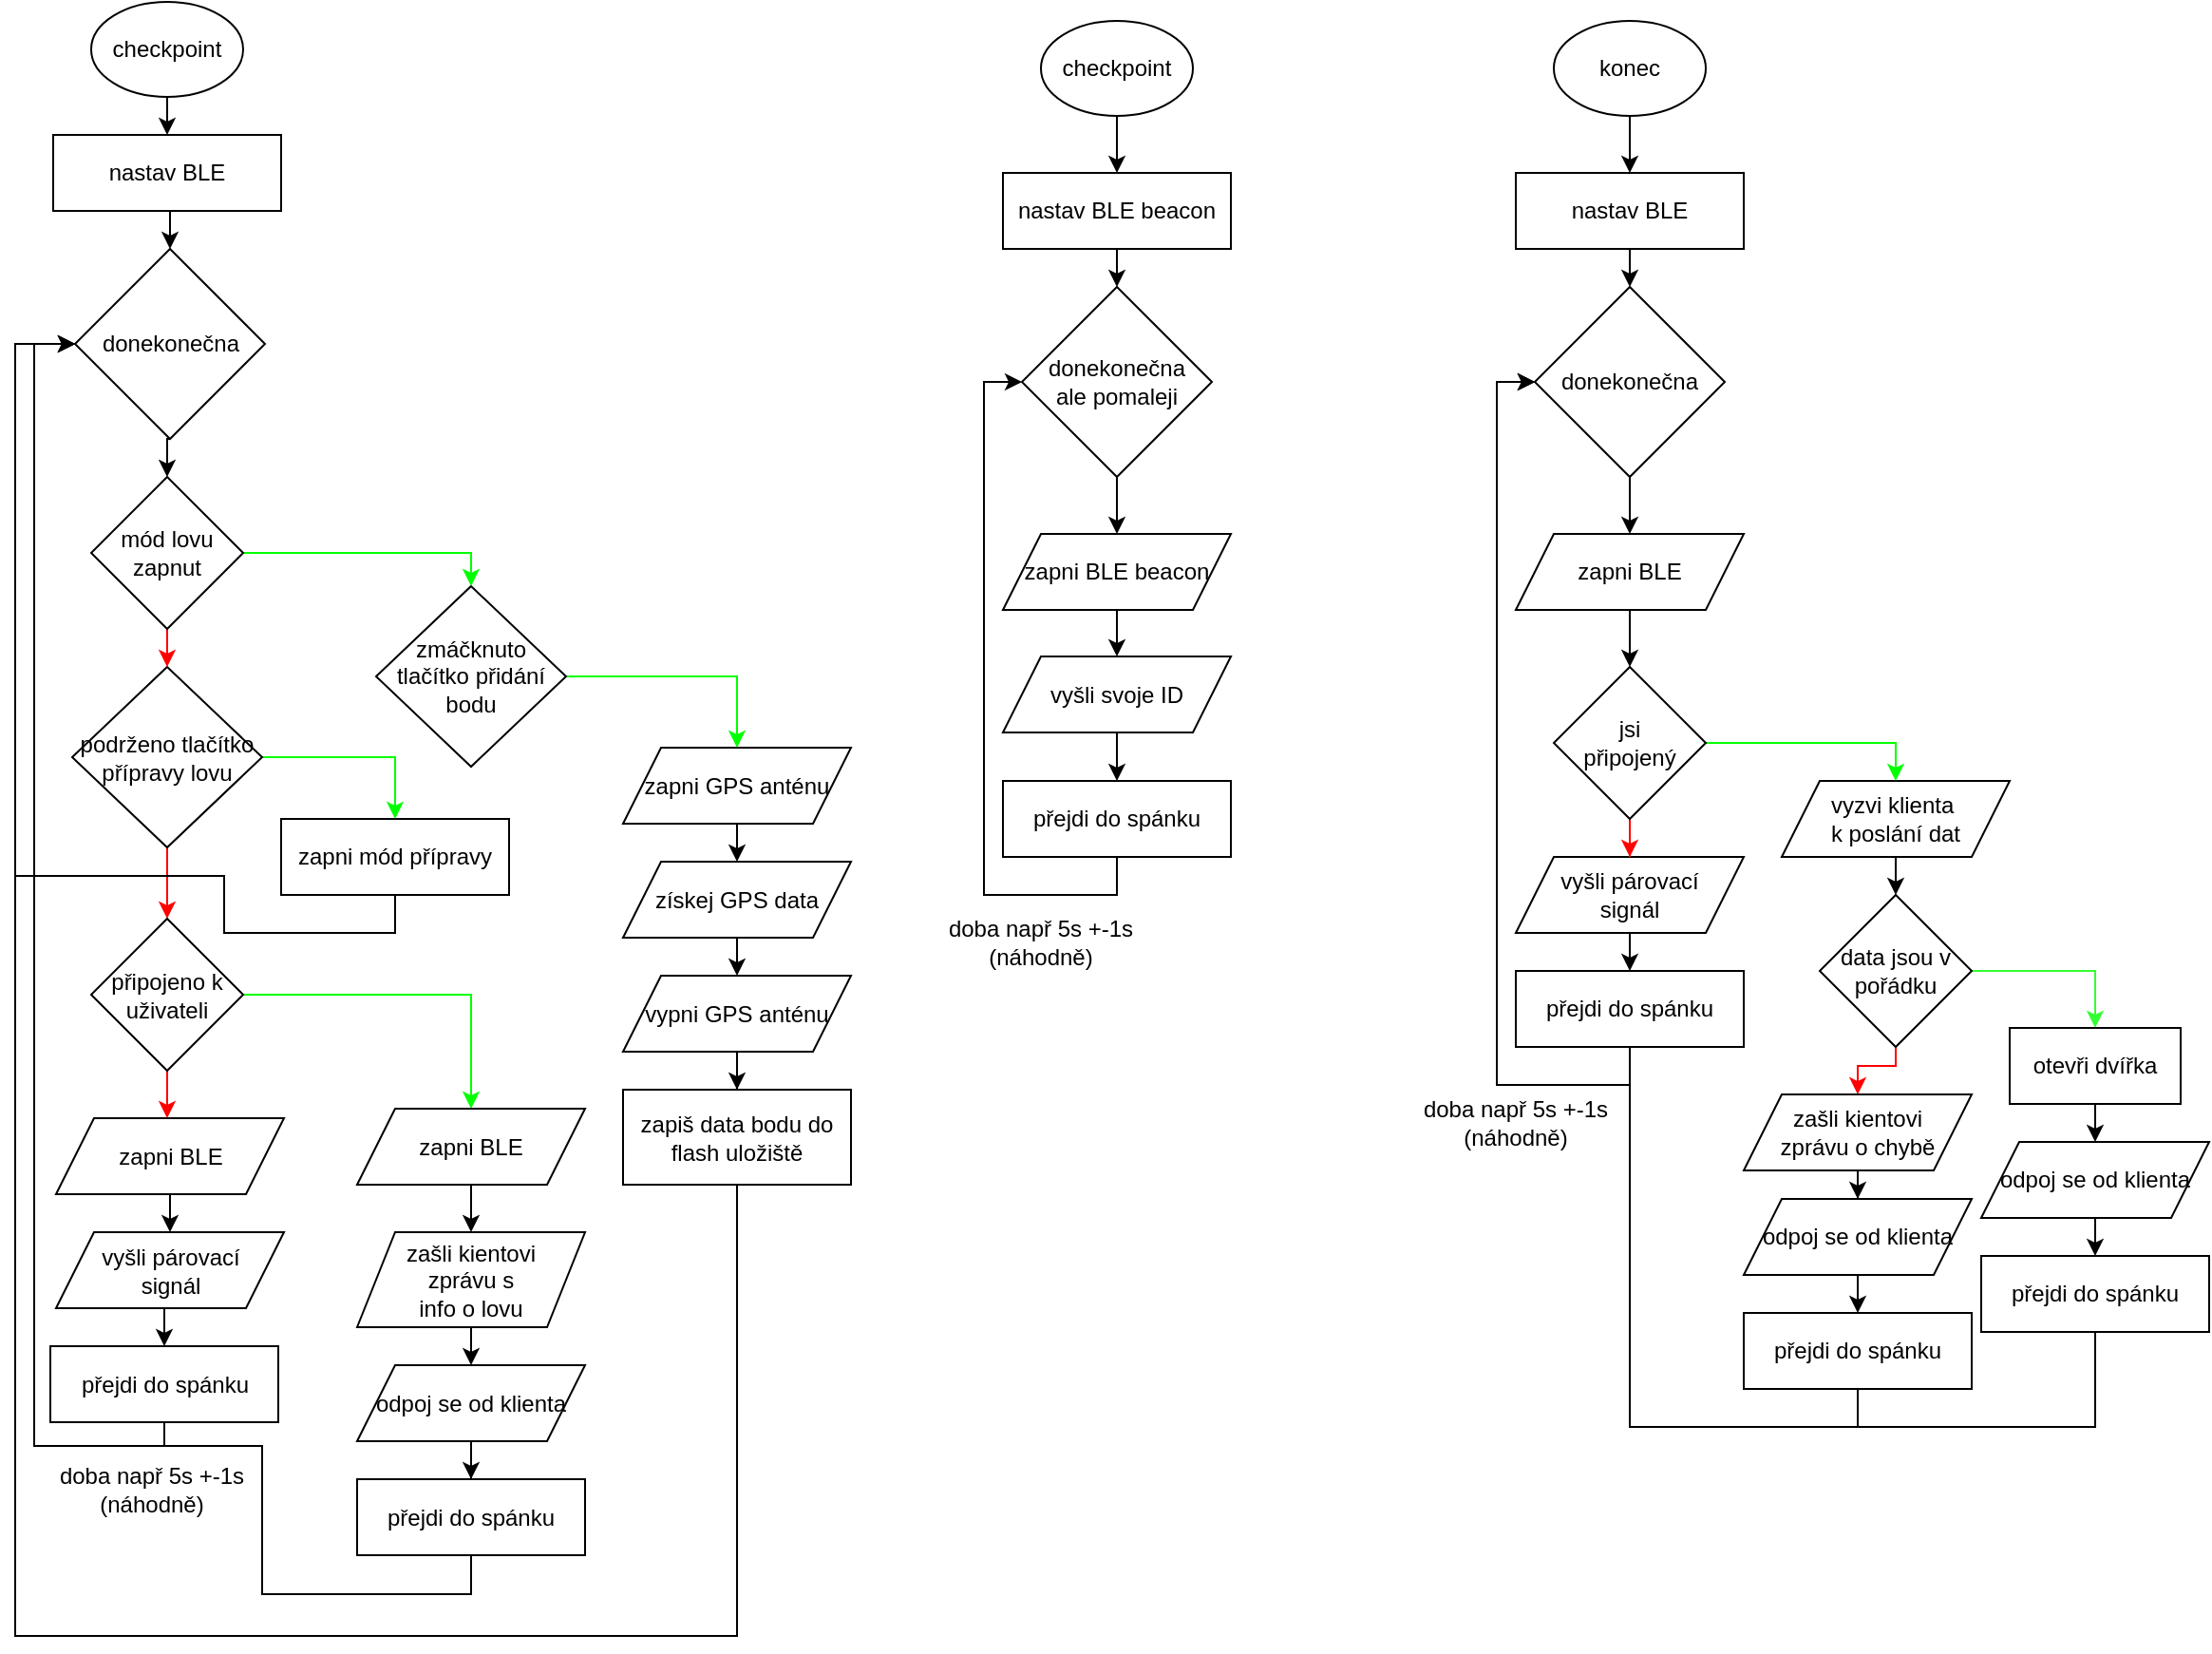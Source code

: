 <mxfile version="24.7.17">
  <diagram name="Page-1" id="eODsZHfyAk8XZdAAYMWP">
    <mxGraphModel dx="3402" dy="1286" grid="1" gridSize="10" guides="1" tooltips="1" connect="1" arrows="1" fold="1" page="1" pageScale="1" pageWidth="827" pageHeight="1169" math="0" shadow="0">
      <root>
        <mxCell id="0" />
        <mxCell id="1" parent="0" />
        <mxCell id="meK3nM89204dYSEs8Aw3-12" style="edgeStyle=orthogonalEdgeStyle;rounded=0;orthogonalLoop=1;jettySize=auto;html=1;exitX=0.5;exitY=1;exitDx=0;exitDy=0;entryX=0.5;entryY=0;entryDx=0;entryDy=0;" parent="1" source="meK3nM89204dYSEs8Aw3-1" target="meK3nM89204dYSEs8Aw3-4" edge="1">
          <mxGeometry relative="1" as="geometry" />
        </mxCell>
        <mxCell id="meK3nM89204dYSEs8Aw3-1" value="&lt;div&gt;checkpoin&lt;span style=&quot;background-color: initial;&quot;&gt;t&lt;/span&gt;&lt;/div&gt;" style="ellipse;whiteSpace=wrap;html=1;" parent="1" vertex="1">
          <mxGeometry x="250" y="210" width="80" height="50" as="geometry" />
        </mxCell>
        <mxCell id="meK3nM89204dYSEs8Aw3-14" style="edgeStyle=orthogonalEdgeStyle;rounded=0;orthogonalLoop=1;jettySize=auto;html=1;exitX=0.5;exitY=1;exitDx=0;exitDy=0;entryX=0.5;entryY=0;entryDx=0;entryDy=0;" parent="1" source="meK3nM89204dYSEs8Aw3-2" target="meK3nM89204dYSEs8Aw3-6" edge="1">
          <mxGeometry relative="1" as="geometry" />
        </mxCell>
        <mxCell id="meK3nM89204dYSEs8Aw3-2" value="donekonečna&lt;div&gt;ale pomaleji&lt;/div&gt;" style="rhombus;whiteSpace=wrap;html=1;" parent="1" vertex="1">
          <mxGeometry x="240" y="350" width="100" height="100" as="geometry" />
        </mxCell>
        <mxCell id="meK3nM89204dYSEs8Aw3-13" style="edgeStyle=orthogonalEdgeStyle;rounded=0;orthogonalLoop=1;jettySize=auto;html=1;exitX=0.5;exitY=1;exitDx=0;exitDy=0;entryX=0.5;entryY=0;entryDx=0;entryDy=0;" parent="1" source="meK3nM89204dYSEs8Aw3-4" target="meK3nM89204dYSEs8Aw3-2" edge="1">
          <mxGeometry relative="1" as="geometry" />
        </mxCell>
        <mxCell id="meK3nM89204dYSEs8Aw3-4" value="nastav BLE beacon" style="rounded=0;whiteSpace=wrap;html=1;" parent="1" vertex="1">
          <mxGeometry x="230" y="290" width="120" height="40" as="geometry" />
        </mxCell>
        <mxCell id="meK3nM89204dYSEs8Aw3-15" style="edgeStyle=orthogonalEdgeStyle;rounded=0;orthogonalLoop=1;jettySize=auto;html=1;exitX=0.5;exitY=1;exitDx=0;exitDy=0;entryX=0.5;entryY=0;entryDx=0;entryDy=0;" parent="1" source="meK3nM89204dYSEs8Aw3-6" target="meK3nM89204dYSEs8Aw3-7" edge="1">
          <mxGeometry relative="1" as="geometry" />
        </mxCell>
        <mxCell id="meK3nM89204dYSEs8Aw3-6" value="zapni BLE beacon" style="shape=parallelogram;perimeter=parallelogramPerimeter;whiteSpace=wrap;html=1;fixedSize=1;" parent="1" vertex="1">
          <mxGeometry x="230" y="480" width="120" height="40" as="geometry" />
        </mxCell>
        <mxCell id="b0Otqnt1lSSFzkmwzTOg-22" style="edgeStyle=orthogonalEdgeStyle;rounded=0;orthogonalLoop=1;jettySize=auto;html=1;exitX=0.5;exitY=1;exitDx=0;exitDy=0;entryX=0.5;entryY=0;entryDx=0;entryDy=0;" edge="1" parent="1" source="meK3nM89204dYSEs8Aw3-7" target="b0Otqnt1lSSFzkmwzTOg-21">
          <mxGeometry relative="1" as="geometry" />
        </mxCell>
        <mxCell id="meK3nM89204dYSEs8Aw3-7" value="vyšli svoje ID" style="shape=parallelogram;perimeter=parallelogramPerimeter;whiteSpace=wrap;html=1;fixedSize=1;" parent="1" vertex="1">
          <mxGeometry x="230" y="544.5" width="120" height="40" as="geometry" />
        </mxCell>
        <mxCell id="meK3nM89204dYSEs8Aw3-11" value="doba např 5s +-1s (náhodně)" style="text;html=1;align=center;verticalAlign=middle;whiteSpace=wrap;rounded=0;" parent="1" vertex="1">
          <mxGeometry x="200" y="680" width="100" height="30" as="geometry" />
        </mxCell>
        <mxCell id="b0Otqnt1lSSFzkmwzTOg-1" style="edgeStyle=orthogonalEdgeStyle;rounded=0;orthogonalLoop=1;jettySize=auto;html=1;exitX=0.5;exitY=1;exitDx=0;exitDy=0;entryX=0.5;entryY=0;entryDx=0;entryDy=0;" edge="1" parent="1" source="b0Otqnt1lSSFzkmwzTOg-2" target="b0Otqnt1lSSFzkmwzTOg-6">
          <mxGeometry relative="1" as="geometry" />
        </mxCell>
        <mxCell id="b0Otqnt1lSSFzkmwzTOg-2" value="&lt;div&gt;konec&lt;/div&gt;" style="ellipse;whiteSpace=wrap;html=1;" vertex="1" parent="1">
          <mxGeometry x="520" y="210" width="80" height="50" as="geometry" />
        </mxCell>
        <mxCell id="b0Otqnt1lSSFzkmwzTOg-3" style="edgeStyle=orthogonalEdgeStyle;rounded=0;orthogonalLoop=1;jettySize=auto;html=1;exitX=0.5;exitY=1;exitDx=0;exitDy=0;entryX=0.5;entryY=0;entryDx=0;entryDy=0;" edge="1" parent="1" source="b0Otqnt1lSSFzkmwzTOg-4" target="b0Otqnt1lSSFzkmwzTOg-8">
          <mxGeometry relative="1" as="geometry" />
        </mxCell>
        <mxCell id="b0Otqnt1lSSFzkmwzTOg-4" value="donekonečna" style="rhombus;whiteSpace=wrap;html=1;" vertex="1" parent="1">
          <mxGeometry x="510" y="350" width="100" height="100" as="geometry" />
        </mxCell>
        <mxCell id="b0Otqnt1lSSFzkmwzTOg-5" style="edgeStyle=orthogonalEdgeStyle;rounded=0;orthogonalLoop=1;jettySize=auto;html=1;exitX=0.5;exitY=1;exitDx=0;exitDy=0;entryX=0.5;entryY=0;entryDx=0;entryDy=0;" edge="1" parent="1" source="b0Otqnt1lSSFzkmwzTOg-6" target="b0Otqnt1lSSFzkmwzTOg-4">
          <mxGeometry relative="1" as="geometry" />
        </mxCell>
        <mxCell id="b0Otqnt1lSSFzkmwzTOg-6" value="nastav BLE" style="rounded=0;whiteSpace=wrap;html=1;" vertex="1" parent="1">
          <mxGeometry x="500" y="290" width="120" height="40" as="geometry" />
        </mxCell>
        <mxCell id="b0Otqnt1lSSFzkmwzTOg-17" style="edgeStyle=orthogonalEdgeStyle;rounded=0;orthogonalLoop=1;jettySize=auto;html=1;exitX=0.5;exitY=1;exitDx=0;exitDy=0;entryX=0.5;entryY=0;entryDx=0;entryDy=0;" edge="1" parent="1" source="b0Otqnt1lSSFzkmwzTOg-8" target="b0Otqnt1lSSFzkmwzTOg-16">
          <mxGeometry relative="1" as="geometry" />
        </mxCell>
        <mxCell id="b0Otqnt1lSSFzkmwzTOg-8" value="zapni BLE" style="shape=parallelogram;perimeter=parallelogramPerimeter;whiteSpace=wrap;html=1;fixedSize=1;" vertex="1" parent="1">
          <mxGeometry x="500" y="480" width="120" height="40" as="geometry" />
        </mxCell>
        <mxCell id="b0Otqnt1lSSFzkmwzTOg-25" style="edgeStyle=orthogonalEdgeStyle;rounded=0;orthogonalLoop=1;jettySize=auto;html=1;exitX=0.5;exitY=1;exitDx=0;exitDy=0;entryX=0.5;entryY=0;entryDx=0;entryDy=0;" edge="1" parent="1" source="b0Otqnt1lSSFzkmwzTOg-10" target="b0Otqnt1lSSFzkmwzTOg-24">
          <mxGeometry relative="1" as="geometry" />
        </mxCell>
        <mxCell id="b0Otqnt1lSSFzkmwzTOg-10" value="vyšli párovací&lt;div&gt;signál&lt;/div&gt;" style="shape=parallelogram;perimeter=parallelogramPerimeter;whiteSpace=wrap;html=1;fixedSize=1;" vertex="1" parent="1">
          <mxGeometry x="500" y="650" width="120" height="40" as="geometry" />
        </mxCell>
        <mxCell id="b0Otqnt1lSSFzkmwzTOg-13" value="doba např 5s +-1s (náhodně)" style="text;html=1;align=center;verticalAlign=middle;whiteSpace=wrap;rounded=0;" vertex="1" parent="1">
          <mxGeometry x="450" y="775" width="100" height="30" as="geometry" />
        </mxCell>
        <mxCell id="b0Otqnt1lSSFzkmwzTOg-36" style="edgeStyle=orthogonalEdgeStyle;rounded=0;orthogonalLoop=1;jettySize=auto;html=1;exitX=0.5;exitY=1;exitDx=0;exitDy=0;entryX=0.5;entryY=0;entryDx=0;entryDy=0;" edge="1" parent="1" source="b0Otqnt1lSSFzkmwzTOg-14" target="b0Otqnt1lSSFzkmwzTOg-27">
          <mxGeometry relative="1" as="geometry" />
        </mxCell>
        <mxCell id="b0Otqnt1lSSFzkmwzTOg-14" value="vyzvi klienta&amp;nbsp;&lt;div&gt;k poslání dat&lt;/div&gt;" style="shape=parallelogram;perimeter=parallelogramPerimeter;whiteSpace=wrap;html=1;fixedSize=1;" vertex="1" parent="1">
          <mxGeometry x="640" y="610" width="120" height="40" as="geometry" />
        </mxCell>
        <mxCell id="b0Otqnt1lSSFzkmwzTOg-18" style="edgeStyle=orthogonalEdgeStyle;rounded=0;orthogonalLoop=1;jettySize=auto;html=1;exitX=0.5;exitY=1;exitDx=0;exitDy=0;strokeColor=#FF0000;" edge="1" parent="1" source="b0Otqnt1lSSFzkmwzTOg-16" target="b0Otqnt1lSSFzkmwzTOg-10">
          <mxGeometry relative="1" as="geometry" />
        </mxCell>
        <mxCell id="b0Otqnt1lSSFzkmwzTOg-35" style="edgeStyle=orthogonalEdgeStyle;rounded=0;orthogonalLoop=1;jettySize=auto;html=1;exitX=1;exitY=0.5;exitDx=0;exitDy=0;entryX=0.5;entryY=0;entryDx=0;entryDy=0;fillColor=#00FF00;strokeColor=#00FF00;" edge="1" parent="1" source="b0Otqnt1lSSFzkmwzTOg-16" target="b0Otqnt1lSSFzkmwzTOg-14">
          <mxGeometry relative="1" as="geometry" />
        </mxCell>
        <mxCell id="b0Otqnt1lSSFzkmwzTOg-16" value="&lt;div&gt;jsi&lt;/div&gt;připojený" style="rhombus;whiteSpace=wrap;html=1;" vertex="1" parent="1">
          <mxGeometry x="520" y="550" width="80" height="80" as="geometry" />
        </mxCell>
        <mxCell id="b0Otqnt1lSSFzkmwzTOg-23" style="edgeStyle=orthogonalEdgeStyle;rounded=0;orthogonalLoop=1;jettySize=auto;html=1;exitX=0.5;exitY=1;exitDx=0;exitDy=0;entryX=0;entryY=0.5;entryDx=0;entryDy=0;" edge="1" parent="1" source="b0Otqnt1lSSFzkmwzTOg-21" target="meK3nM89204dYSEs8Aw3-2">
          <mxGeometry relative="1" as="geometry" />
        </mxCell>
        <mxCell id="b0Otqnt1lSSFzkmwzTOg-21" value="přejdi do spánku" style="rounded=0;whiteSpace=wrap;html=1;" vertex="1" parent="1">
          <mxGeometry x="230" y="610" width="120" height="40" as="geometry" />
        </mxCell>
        <mxCell id="b0Otqnt1lSSFzkmwzTOg-26" style="edgeStyle=orthogonalEdgeStyle;rounded=0;orthogonalLoop=1;jettySize=auto;html=1;exitX=0.5;exitY=1;exitDx=0;exitDy=0;entryX=0;entryY=0.5;entryDx=0;entryDy=0;" edge="1" parent="1" source="b0Otqnt1lSSFzkmwzTOg-24" target="b0Otqnt1lSSFzkmwzTOg-4">
          <mxGeometry relative="1" as="geometry" />
        </mxCell>
        <mxCell id="b0Otqnt1lSSFzkmwzTOg-24" value="přejdi do spánku" style="rounded=0;whiteSpace=wrap;html=1;" vertex="1" parent="1">
          <mxGeometry x="500" y="710" width="120" height="40" as="geometry" />
        </mxCell>
        <mxCell id="b0Otqnt1lSSFzkmwzTOg-38" style="edgeStyle=orthogonalEdgeStyle;rounded=0;orthogonalLoop=1;jettySize=auto;html=1;exitX=1;exitY=0.5;exitDx=0;exitDy=0;entryX=0.5;entryY=0;entryDx=0;entryDy=0;strokeColor=#33FF33;" edge="1" parent="1" source="b0Otqnt1lSSFzkmwzTOg-27" target="b0Otqnt1lSSFzkmwzTOg-28">
          <mxGeometry relative="1" as="geometry" />
        </mxCell>
        <mxCell id="b0Otqnt1lSSFzkmwzTOg-42" style="edgeStyle=orthogonalEdgeStyle;rounded=0;orthogonalLoop=1;jettySize=auto;html=1;exitX=0.5;exitY=1;exitDx=0;exitDy=0;entryX=0.5;entryY=0;entryDx=0;entryDy=0;strokeColor=#FF0000;" edge="1" parent="1" source="b0Otqnt1lSSFzkmwzTOg-27" target="b0Otqnt1lSSFzkmwzTOg-33">
          <mxGeometry relative="1" as="geometry">
            <Array as="points">
              <mxPoint x="700" y="760" />
              <mxPoint x="680" y="760" />
            </Array>
          </mxGeometry>
        </mxCell>
        <mxCell id="b0Otqnt1lSSFzkmwzTOg-27" value="data jsou v pořádku" style="rhombus;whiteSpace=wrap;html=1;" vertex="1" parent="1">
          <mxGeometry x="660" y="670" width="80" height="80" as="geometry" />
        </mxCell>
        <mxCell id="b0Otqnt1lSSFzkmwzTOg-39" style="edgeStyle=orthogonalEdgeStyle;rounded=0;orthogonalLoop=1;jettySize=auto;html=1;exitX=0.5;exitY=1;exitDx=0;exitDy=0;entryX=0.5;entryY=0;entryDx=0;entryDy=0;" edge="1" parent="1" source="b0Otqnt1lSSFzkmwzTOg-28" target="b0Otqnt1lSSFzkmwzTOg-30">
          <mxGeometry relative="1" as="geometry" />
        </mxCell>
        <mxCell id="b0Otqnt1lSSFzkmwzTOg-28" value="otevři dvířka" style="rounded=0;whiteSpace=wrap;html=1;" vertex="1" parent="1">
          <mxGeometry x="760" y="740" width="90" height="40" as="geometry" />
        </mxCell>
        <mxCell id="b0Otqnt1lSSFzkmwzTOg-40" style="edgeStyle=orthogonalEdgeStyle;rounded=0;orthogonalLoop=1;jettySize=auto;html=1;exitX=0.5;exitY=1;exitDx=0;exitDy=0;entryX=0.5;entryY=0;entryDx=0;entryDy=0;" edge="1" parent="1" source="b0Otqnt1lSSFzkmwzTOg-30" target="b0Otqnt1lSSFzkmwzTOg-31">
          <mxGeometry relative="1" as="geometry" />
        </mxCell>
        <mxCell id="b0Otqnt1lSSFzkmwzTOg-30" value="odpoj se od klienta" style="shape=parallelogram;perimeter=parallelogramPerimeter;whiteSpace=wrap;html=1;fixedSize=1;" vertex="1" parent="1">
          <mxGeometry x="745" y="800" width="120" height="40" as="geometry" />
        </mxCell>
        <mxCell id="b0Otqnt1lSSFzkmwzTOg-41" style="edgeStyle=orthogonalEdgeStyle;rounded=0;orthogonalLoop=1;jettySize=auto;html=1;exitX=0.5;exitY=1;exitDx=0;exitDy=0;entryX=0;entryY=0.5;entryDx=0;entryDy=0;" edge="1" parent="1" source="b0Otqnt1lSSFzkmwzTOg-31" target="b0Otqnt1lSSFzkmwzTOg-4">
          <mxGeometry relative="1" as="geometry">
            <Array as="points">
              <mxPoint x="805" y="950" />
              <mxPoint x="560" y="950" />
              <mxPoint x="560" y="770" />
              <mxPoint x="490" y="770" />
              <mxPoint x="490" y="400" />
            </Array>
          </mxGeometry>
        </mxCell>
        <mxCell id="b0Otqnt1lSSFzkmwzTOg-31" value="přejdi do spánku" style="rounded=0;whiteSpace=wrap;html=1;" vertex="1" parent="1">
          <mxGeometry x="745" y="860" width="120" height="40" as="geometry" />
        </mxCell>
        <mxCell id="b0Otqnt1lSSFzkmwzTOg-43" style="edgeStyle=orthogonalEdgeStyle;rounded=0;orthogonalLoop=1;jettySize=auto;html=1;exitX=0.5;exitY=1;exitDx=0;exitDy=0;" edge="1" parent="1" source="b0Otqnt1lSSFzkmwzTOg-33" target="b0Otqnt1lSSFzkmwzTOg-37">
          <mxGeometry relative="1" as="geometry" />
        </mxCell>
        <mxCell id="b0Otqnt1lSSFzkmwzTOg-33" value="zašli kientovi&lt;div&gt;zprávu o chybě&lt;/div&gt;" style="shape=parallelogram;perimeter=parallelogramPerimeter;whiteSpace=wrap;html=1;fixedSize=1;" vertex="1" parent="1">
          <mxGeometry x="620" y="775" width="120" height="40" as="geometry" />
        </mxCell>
        <mxCell id="b0Otqnt1lSSFzkmwzTOg-45" style="edgeStyle=orthogonalEdgeStyle;rounded=0;orthogonalLoop=1;jettySize=auto;html=1;exitX=0.5;exitY=1;exitDx=0;exitDy=0;entryX=0;entryY=0.5;entryDx=0;entryDy=0;" edge="1" parent="1" source="b0Otqnt1lSSFzkmwzTOg-34" target="b0Otqnt1lSSFzkmwzTOg-4">
          <mxGeometry relative="1" as="geometry">
            <Array as="points">
              <mxPoint x="680" y="950" />
              <mxPoint x="560" y="950" />
              <mxPoint x="560" y="770" />
              <mxPoint x="490" y="770" />
              <mxPoint x="490" y="400" />
            </Array>
          </mxGeometry>
        </mxCell>
        <mxCell id="b0Otqnt1lSSFzkmwzTOg-34" value="přejdi do spánku" style="rounded=0;whiteSpace=wrap;html=1;" vertex="1" parent="1">
          <mxGeometry x="620" y="890" width="120" height="40" as="geometry" />
        </mxCell>
        <mxCell id="b0Otqnt1lSSFzkmwzTOg-44" style="edgeStyle=orthogonalEdgeStyle;rounded=0;orthogonalLoop=1;jettySize=auto;html=1;exitX=0.5;exitY=1;exitDx=0;exitDy=0;entryX=0.5;entryY=0;entryDx=0;entryDy=0;" edge="1" parent="1" source="b0Otqnt1lSSFzkmwzTOg-37" target="b0Otqnt1lSSFzkmwzTOg-34">
          <mxGeometry relative="1" as="geometry" />
        </mxCell>
        <mxCell id="b0Otqnt1lSSFzkmwzTOg-37" value="odpoj se od klienta" style="shape=parallelogram;perimeter=parallelogramPerimeter;whiteSpace=wrap;html=1;fixedSize=1;" vertex="1" parent="1">
          <mxGeometry x="620" y="830" width="120" height="40" as="geometry" />
        </mxCell>
        <mxCell id="b0Otqnt1lSSFzkmwzTOg-46" style="edgeStyle=orthogonalEdgeStyle;rounded=0;orthogonalLoop=1;jettySize=auto;html=1;exitX=0.5;exitY=1;exitDx=0;exitDy=0;entryX=0.5;entryY=0;entryDx=0;entryDy=0;" edge="1" parent="1" source="b0Otqnt1lSSFzkmwzTOg-47" target="b0Otqnt1lSSFzkmwzTOg-51">
          <mxGeometry relative="1" as="geometry" />
        </mxCell>
        <mxCell id="b0Otqnt1lSSFzkmwzTOg-47" value="&lt;div&gt;checkpoin&lt;span style=&quot;background-color: initial;&quot;&gt;t&lt;/span&gt;&lt;/div&gt;" style="ellipse;whiteSpace=wrap;html=1;" vertex="1" parent="1">
          <mxGeometry x="-250" y="200" width="80" height="50" as="geometry" />
        </mxCell>
        <mxCell id="b0Otqnt1lSSFzkmwzTOg-75" style="edgeStyle=orthogonalEdgeStyle;rounded=0;orthogonalLoop=1;jettySize=auto;html=1;exitX=0.5;exitY=1;exitDx=0;exitDy=0;entryX=0.5;entryY=0;entryDx=0;entryDy=0;" edge="1" parent="1" source="b0Otqnt1lSSFzkmwzTOg-49" target="b0Otqnt1lSSFzkmwzTOg-71">
          <mxGeometry relative="1" as="geometry" />
        </mxCell>
        <mxCell id="b0Otqnt1lSSFzkmwzTOg-49" value="donekonečna" style="rhombus;whiteSpace=wrap;html=1;" vertex="1" parent="1">
          <mxGeometry x="-258.5" y="330" width="100" height="100" as="geometry" />
        </mxCell>
        <mxCell id="b0Otqnt1lSSFzkmwzTOg-50" style="edgeStyle=orthogonalEdgeStyle;rounded=0;orthogonalLoop=1;jettySize=auto;html=1;exitX=0.5;exitY=1;exitDx=0;exitDy=0;entryX=0.5;entryY=0;entryDx=0;entryDy=0;" edge="1" parent="1" source="b0Otqnt1lSSFzkmwzTOg-51" target="b0Otqnt1lSSFzkmwzTOg-49">
          <mxGeometry relative="1" as="geometry" />
        </mxCell>
        <mxCell id="b0Otqnt1lSSFzkmwzTOg-51" value="nastav BLE" style="rounded=0;whiteSpace=wrap;html=1;" vertex="1" parent="1">
          <mxGeometry x="-270" y="270" width="120" height="40" as="geometry" />
        </mxCell>
        <mxCell id="b0Otqnt1lSSFzkmwzTOg-56" value="doba např 5s +-1s (náhodně)" style="text;html=1;align=center;verticalAlign=middle;whiteSpace=wrap;rounded=0;" vertex="1" parent="1">
          <mxGeometry x="-268.5" y="967.5" width="100" height="30" as="geometry" />
        </mxCell>
        <mxCell id="b0Otqnt1lSSFzkmwzTOg-99" style="edgeStyle=orthogonalEdgeStyle;rounded=0;orthogonalLoop=1;jettySize=auto;html=1;exitX=0.5;exitY=1;exitDx=0;exitDy=0;entryX=0.5;entryY=0;entryDx=0;entryDy=0;" edge="1" parent="1" source="b0Otqnt1lSSFzkmwzTOg-59" target="b0Otqnt1lSSFzkmwzTOg-60">
          <mxGeometry relative="1" as="geometry" />
        </mxCell>
        <mxCell id="b0Otqnt1lSSFzkmwzTOg-59" value="zapni GPS anténu" style="shape=parallelogram;perimeter=parallelogramPerimeter;whiteSpace=wrap;html=1;fixedSize=1;" vertex="1" parent="1">
          <mxGeometry x="30" y="592.5" width="120" height="40" as="geometry" />
        </mxCell>
        <mxCell id="b0Otqnt1lSSFzkmwzTOg-100" style="edgeStyle=orthogonalEdgeStyle;rounded=0;orthogonalLoop=1;jettySize=auto;html=1;exitX=0.5;exitY=1;exitDx=0;exitDy=0;entryX=0.5;entryY=0;entryDx=0;entryDy=0;" edge="1" parent="1" source="b0Otqnt1lSSFzkmwzTOg-60" target="b0Otqnt1lSSFzkmwzTOg-61">
          <mxGeometry relative="1" as="geometry" />
        </mxCell>
        <mxCell id="b0Otqnt1lSSFzkmwzTOg-60" value="získej GPS data" style="shape=parallelogram;perimeter=parallelogramPerimeter;whiteSpace=wrap;html=1;fixedSize=1;" vertex="1" parent="1">
          <mxGeometry x="30" y="652.5" width="120" height="40" as="geometry" />
        </mxCell>
        <mxCell id="b0Otqnt1lSSFzkmwzTOg-101" style="edgeStyle=orthogonalEdgeStyle;rounded=0;orthogonalLoop=1;jettySize=auto;html=1;exitX=0.5;exitY=1;exitDx=0;exitDy=0;" edge="1" parent="1" source="b0Otqnt1lSSFzkmwzTOg-61" target="b0Otqnt1lSSFzkmwzTOg-64">
          <mxGeometry relative="1" as="geometry" />
        </mxCell>
        <mxCell id="b0Otqnt1lSSFzkmwzTOg-61" value="vypni GPS anténu" style="shape=parallelogram;perimeter=parallelogramPerimeter;whiteSpace=wrap;html=1;fixedSize=1;" vertex="1" parent="1">
          <mxGeometry x="30" y="712.5" width="120" height="40" as="geometry" />
        </mxCell>
        <mxCell id="b0Otqnt1lSSFzkmwzTOg-78" style="edgeStyle=orthogonalEdgeStyle;rounded=0;orthogonalLoop=1;jettySize=auto;html=1;exitX=0.5;exitY=1;exitDx=0;exitDy=0;entryX=0.5;entryY=0;entryDx=0;entryDy=0;" edge="1" parent="1" source="b0Otqnt1lSSFzkmwzTOg-62" target="b0Otqnt1lSSFzkmwzTOg-72">
          <mxGeometry relative="1" as="geometry" />
        </mxCell>
        <mxCell id="b0Otqnt1lSSFzkmwzTOg-62" value="zapni BLE" style="shape=parallelogram;perimeter=parallelogramPerimeter;whiteSpace=wrap;html=1;fixedSize=1;" vertex="1" parent="1">
          <mxGeometry x="-268.5" y="787.5" width="120" height="40" as="geometry" />
        </mxCell>
        <mxCell id="b0Otqnt1lSSFzkmwzTOg-102" style="edgeStyle=orthogonalEdgeStyle;rounded=0;orthogonalLoop=1;jettySize=auto;html=1;exitX=0.5;exitY=1;exitDx=0;exitDy=0;entryX=0;entryY=0.5;entryDx=0;entryDy=0;" edge="1" parent="1" source="b0Otqnt1lSSFzkmwzTOg-64" target="b0Otqnt1lSSFzkmwzTOg-49">
          <mxGeometry relative="1" as="geometry">
            <Array as="points">
              <mxPoint x="90" y="1060" />
              <mxPoint x="-290" y="1060" />
              <mxPoint x="-290" y="380" />
            </Array>
          </mxGeometry>
        </mxCell>
        <mxCell id="b0Otqnt1lSSFzkmwzTOg-64" value="zapiš data bodu do flash uložiště" style="rounded=0;whiteSpace=wrap;html=1;" vertex="1" parent="1">
          <mxGeometry x="30" y="772.5" width="120" height="50" as="geometry" />
        </mxCell>
        <mxCell id="b0Otqnt1lSSFzkmwzTOg-98" style="edgeStyle=orthogonalEdgeStyle;rounded=0;orthogonalLoop=1;jettySize=auto;html=1;exitX=1;exitY=0.5;exitDx=0;exitDy=0;entryX=0.5;entryY=0;entryDx=0;entryDy=0;strokeColor=#00FF00;" edge="1" parent="1" source="b0Otqnt1lSSFzkmwzTOg-65" target="b0Otqnt1lSSFzkmwzTOg-59">
          <mxGeometry relative="1" as="geometry" />
        </mxCell>
        <mxCell id="b0Otqnt1lSSFzkmwzTOg-65" value="zmáčknuto tlačítko přidání bodu" style="rhombus;whiteSpace=wrap;html=1;" vertex="1" parent="1">
          <mxGeometry x="-100" y="507.5" width="100" height="95" as="geometry" />
        </mxCell>
        <mxCell id="b0Otqnt1lSSFzkmwzTOg-91" style="edgeStyle=orthogonalEdgeStyle;rounded=0;orthogonalLoop=1;jettySize=auto;html=1;exitX=0.5;exitY=1;exitDx=0;exitDy=0;entryX=0.5;entryY=0;entryDx=0;entryDy=0;strokeColor=#FF0000;" edge="1" parent="1" source="b0Otqnt1lSSFzkmwzTOg-66" target="b0Otqnt1lSSFzkmwzTOg-74">
          <mxGeometry relative="1" as="geometry" />
        </mxCell>
        <mxCell id="b0Otqnt1lSSFzkmwzTOg-92" style="edgeStyle=orthogonalEdgeStyle;rounded=0;orthogonalLoop=1;jettySize=auto;html=1;exitX=1;exitY=0.5;exitDx=0;exitDy=0;entryX=0.5;entryY=0;entryDx=0;entryDy=0;strokeColor=#00FF00;" edge="1" parent="1" source="b0Otqnt1lSSFzkmwzTOg-66" target="b0Otqnt1lSSFzkmwzTOg-67">
          <mxGeometry relative="1" as="geometry" />
        </mxCell>
        <mxCell id="b0Otqnt1lSSFzkmwzTOg-66" value="podrženo tlačítko přípravy lovu" style="rhombus;whiteSpace=wrap;html=1;" vertex="1" parent="1">
          <mxGeometry x="-260" y="550" width="100" height="95" as="geometry" />
        </mxCell>
        <mxCell id="b0Otqnt1lSSFzkmwzTOg-95" style="edgeStyle=orthogonalEdgeStyle;rounded=0;orthogonalLoop=1;jettySize=auto;html=1;exitX=0.5;exitY=1;exitDx=0;exitDy=0;entryX=0;entryY=0.5;entryDx=0;entryDy=0;" edge="1" parent="1" source="b0Otqnt1lSSFzkmwzTOg-67" target="b0Otqnt1lSSFzkmwzTOg-49">
          <mxGeometry relative="1" as="geometry">
            <Array as="points">
              <mxPoint x="-90" y="690" />
              <mxPoint x="-180" y="690" />
              <mxPoint x="-180" y="660" />
              <mxPoint x="-290" y="660" />
              <mxPoint x="-290" y="380" />
            </Array>
          </mxGeometry>
        </mxCell>
        <mxCell id="b0Otqnt1lSSFzkmwzTOg-67" value="zapni mód přípravy" style="rounded=0;whiteSpace=wrap;html=1;" vertex="1" parent="1">
          <mxGeometry x="-150" y="630" width="120" height="40" as="geometry" />
        </mxCell>
        <mxCell id="b0Otqnt1lSSFzkmwzTOg-96" style="edgeStyle=orthogonalEdgeStyle;rounded=0;orthogonalLoop=1;jettySize=auto;html=1;exitX=0.5;exitY=1;exitDx=0;exitDy=0;entryX=0.5;entryY=0;entryDx=0;entryDy=0;strokeColor=#FF0000;" edge="1" parent="1" source="b0Otqnt1lSSFzkmwzTOg-71" target="b0Otqnt1lSSFzkmwzTOg-66">
          <mxGeometry relative="1" as="geometry" />
        </mxCell>
        <mxCell id="b0Otqnt1lSSFzkmwzTOg-97" style="edgeStyle=orthogonalEdgeStyle;rounded=0;orthogonalLoop=1;jettySize=auto;html=1;exitX=1;exitY=0.5;exitDx=0;exitDy=0;entryX=0.5;entryY=0;entryDx=0;entryDy=0;strokeColor=#00FF00;" edge="1" parent="1" source="b0Otqnt1lSSFzkmwzTOg-71" target="b0Otqnt1lSSFzkmwzTOg-65">
          <mxGeometry relative="1" as="geometry">
            <Array as="points">
              <mxPoint x="-50" y="490" />
            </Array>
          </mxGeometry>
        </mxCell>
        <mxCell id="b0Otqnt1lSSFzkmwzTOg-71" value="mód lovu zapnut" style="rhombus;whiteSpace=wrap;html=1;" vertex="1" parent="1">
          <mxGeometry x="-250" y="450" width="80" height="80" as="geometry" />
        </mxCell>
        <mxCell id="b0Otqnt1lSSFzkmwzTOg-79" style="edgeStyle=orthogonalEdgeStyle;rounded=0;orthogonalLoop=1;jettySize=auto;html=1;exitX=0.5;exitY=1;exitDx=0;exitDy=0;entryX=0.5;entryY=0;entryDx=0;entryDy=0;" edge="1" parent="1" source="b0Otqnt1lSSFzkmwzTOg-72" target="b0Otqnt1lSSFzkmwzTOg-73">
          <mxGeometry relative="1" as="geometry" />
        </mxCell>
        <mxCell id="b0Otqnt1lSSFzkmwzTOg-72" value="vyšli párovací&lt;div&gt;signál&lt;/div&gt;" style="shape=parallelogram;perimeter=parallelogramPerimeter;whiteSpace=wrap;html=1;fixedSize=1;" vertex="1" parent="1">
          <mxGeometry x="-268.5" y="847.5" width="120" height="40" as="geometry" />
        </mxCell>
        <mxCell id="b0Otqnt1lSSFzkmwzTOg-94" style="edgeStyle=orthogonalEdgeStyle;rounded=0;orthogonalLoop=1;jettySize=auto;html=1;exitX=0.5;exitY=1;exitDx=0;exitDy=0;entryX=0;entryY=0.5;entryDx=0;entryDy=0;" edge="1" parent="1" source="b0Otqnt1lSSFzkmwzTOg-73" target="b0Otqnt1lSSFzkmwzTOg-49">
          <mxGeometry relative="1" as="geometry">
            <Array as="points">
              <mxPoint x="-211" y="960" />
              <mxPoint x="-280" y="960" />
              <mxPoint x="-280" y="380" />
            </Array>
          </mxGeometry>
        </mxCell>
        <mxCell id="b0Otqnt1lSSFzkmwzTOg-73" value="přejdi do spánku" style="rounded=0;whiteSpace=wrap;html=1;" vertex="1" parent="1">
          <mxGeometry x="-271.5" y="907.5" width="120" height="40" as="geometry" />
        </mxCell>
        <mxCell id="b0Otqnt1lSSFzkmwzTOg-77" style="edgeStyle=orthogonalEdgeStyle;rounded=0;orthogonalLoop=1;jettySize=auto;html=1;exitX=0.5;exitY=1;exitDx=0;exitDy=0;strokeColor=#FF0000;" edge="1" parent="1" source="b0Otqnt1lSSFzkmwzTOg-74" target="b0Otqnt1lSSFzkmwzTOg-62">
          <mxGeometry relative="1" as="geometry">
            <Array as="points">
              <mxPoint x="-210" y="790" />
              <mxPoint x="-210" y="790" />
            </Array>
          </mxGeometry>
        </mxCell>
        <mxCell id="b0Otqnt1lSSFzkmwzTOg-84" style="edgeStyle=orthogonalEdgeStyle;rounded=0;orthogonalLoop=1;jettySize=auto;html=1;exitX=1;exitY=0.5;exitDx=0;exitDy=0;entryX=0.5;entryY=0;entryDx=0;entryDy=0;fillColor=#00FF00;strokeColor=#00FF00;" edge="1" parent="1" source="b0Otqnt1lSSFzkmwzTOg-74" target="b0Otqnt1lSSFzkmwzTOg-82">
          <mxGeometry relative="1" as="geometry" />
        </mxCell>
        <mxCell id="b0Otqnt1lSSFzkmwzTOg-74" value="připojeno k uživateli" style="rhombus;whiteSpace=wrap;html=1;" vertex="1" parent="1">
          <mxGeometry x="-250" y="682.5" width="80" height="80" as="geometry" />
        </mxCell>
        <mxCell id="b0Otqnt1lSSFzkmwzTOg-87" style="edgeStyle=orthogonalEdgeStyle;rounded=0;orthogonalLoop=1;jettySize=auto;html=1;exitX=0.5;exitY=1;exitDx=0;exitDy=0;entryX=0.5;entryY=0;entryDx=0;entryDy=0;" edge="1" parent="1" source="b0Otqnt1lSSFzkmwzTOg-81" target="b0Otqnt1lSSFzkmwzTOg-86">
          <mxGeometry relative="1" as="geometry" />
        </mxCell>
        <mxCell id="b0Otqnt1lSSFzkmwzTOg-81" value="zašli kientovi&lt;div&gt;zprávu s&lt;/div&gt;&lt;div&gt;info o lovu&lt;/div&gt;" style="shape=parallelogram;perimeter=parallelogramPerimeter;whiteSpace=wrap;html=1;fixedSize=1;" vertex="1" parent="1">
          <mxGeometry x="-110" y="847.5" width="120" height="50" as="geometry" />
        </mxCell>
        <mxCell id="b0Otqnt1lSSFzkmwzTOg-83" style="edgeStyle=orthogonalEdgeStyle;rounded=0;orthogonalLoop=1;jettySize=auto;html=1;exitX=0.5;exitY=1;exitDx=0;exitDy=0;entryX=0.5;entryY=0;entryDx=0;entryDy=0;" edge="1" parent="1" source="b0Otqnt1lSSFzkmwzTOg-82" target="b0Otqnt1lSSFzkmwzTOg-81">
          <mxGeometry relative="1" as="geometry" />
        </mxCell>
        <mxCell id="b0Otqnt1lSSFzkmwzTOg-82" value="zapni BLE" style="shape=parallelogram;perimeter=parallelogramPerimeter;whiteSpace=wrap;html=1;fixedSize=1;" vertex="1" parent="1">
          <mxGeometry x="-110" y="782.5" width="120" height="40" as="geometry" />
        </mxCell>
        <mxCell id="b0Otqnt1lSSFzkmwzTOg-93" style="edgeStyle=orthogonalEdgeStyle;rounded=0;orthogonalLoop=1;jettySize=auto;html=1;exitX=0.5;exitY=1;exitDx=0;exitDy=0;entryX=0;entryY=0.5;entryDx=0;entryDy=0;" edge="1" parent="1" source="b0Otqnt1lSSFzkmwzTOg-85" target="b0Otqnt1lSSFzkmwzTOg-49">
          <mxGeometry relative="1" as="geometry">
            <Array as="points">
              <mxPoint x="-50" y="1038" />
              <mxPoint x="-160" y="1038" />
              <mxPoint x="-160" y="960" />
              <mxPoint x="-280" y="960" />
              <mxPoint x="-280" y="380" />
            </Array>
          </mxGeometry>
        </mxCell>
        <mxCell id="b0Otqnt1lSSFzkmwzTOg-85" value="přejdi do spánku" style="rounded=0;whiteSpace=wrap;html=1;" vertex="1" parent="1">
          <mxGeometry x="-110" y="977.5" width="120" height="40" as="geometry" />
        </mxCell>
        <mxCell id="b0Otqnt1lSSFzkmwzTOg-88" style="edgeStyle=orthogonalEdgeStyle;rounded=0;orthogonalLoop=1;jettySize=auto;html=1;exitX=0.5;exitY=1;exitDx=0;exitDy=0;" edge="1" parent="1" source="b0Otqnt1lSSFzkmwzTOg-86" target="b0Otqnt1lSSFzkmwzTOg-85">
          <mxGeometry relative="1" as="geometry" />
        </mxCell>
        <mxCell id="b0Otqnt1lSSFzkmwzTOg-86" value="odpoj se od klienta" style="shape=parallelogram;perimeter=parallelogramPerimeter;whiteSpace=wrap;html=1;fixedSize=1;" vertex="1" parent="1">
          <mxGeometry x="-110" y="917.5" width="120" height="40" as="geometry" />
        </mxCell>
      </root>
    </mxGraphModel>
  </diagram>
</mxfile>
